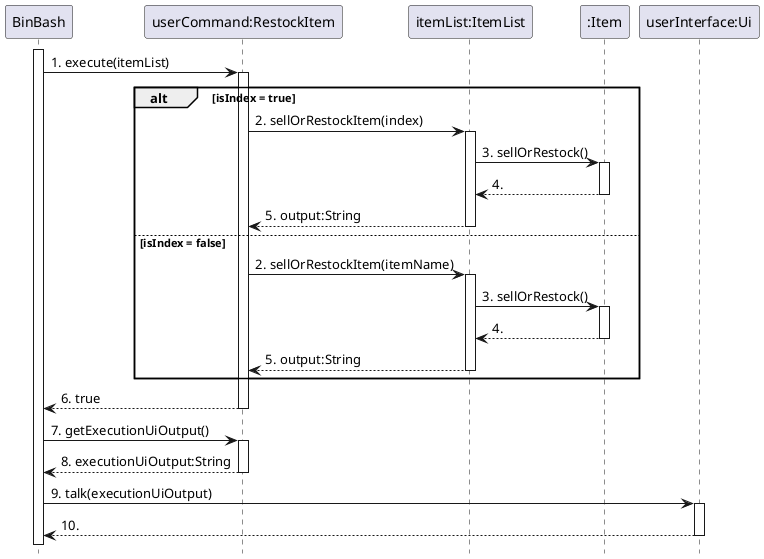 @startuml

    hide footbox
    participant "BinBash" as BinBash
    participant "userCommand:RestockItem" as RestockItem
    participant "itemList:ItemList" as ItemList
    participant ":Item" as Item
    participant "userInterface:Ui" as Ui



    activate BinBash
    BinBash -> RestockItem : 1. execute(itemList)
    activate RestockItem

    alt isIndex = true
        RestockItem -> ItemList : 2. sellOrRestockItem(index)
        activate ItemList
        ItemList -> Item : 3. sellOrRestock()
        activate Item
        Item --> ItemList : 4.
        deactivate Item
        ItemList --> RestockItem : 5. output:String
        deactivate ItemList


    else isIndex = false
        RestockItem -> ItemList : 2. sellOrRestockItem(itemName)
        activate ItemList
        ItemList -> Item : 3. sellOrRestock()
        activate Item
        Item --> ItemList : 4.
        deactivate Item
        ItemList --> RestockItem : 5. output:String
        deactivate ItemList

    end group

    RestockItem --> BinBash : 6. true
    deactivate RestockItem

    BinBash -> RestockItem: 7. getExecutionUiOutput()
    activate RestockItem
    RestockItem --> BinBash: 8. executionUiOutput:String
    deactivate RestockItem
    BinBash -> Ui : 9. talk(executionUiOutput)
    activate Ui
    Ui --> BinBash: 10.
    deactivate Ui

@enduml